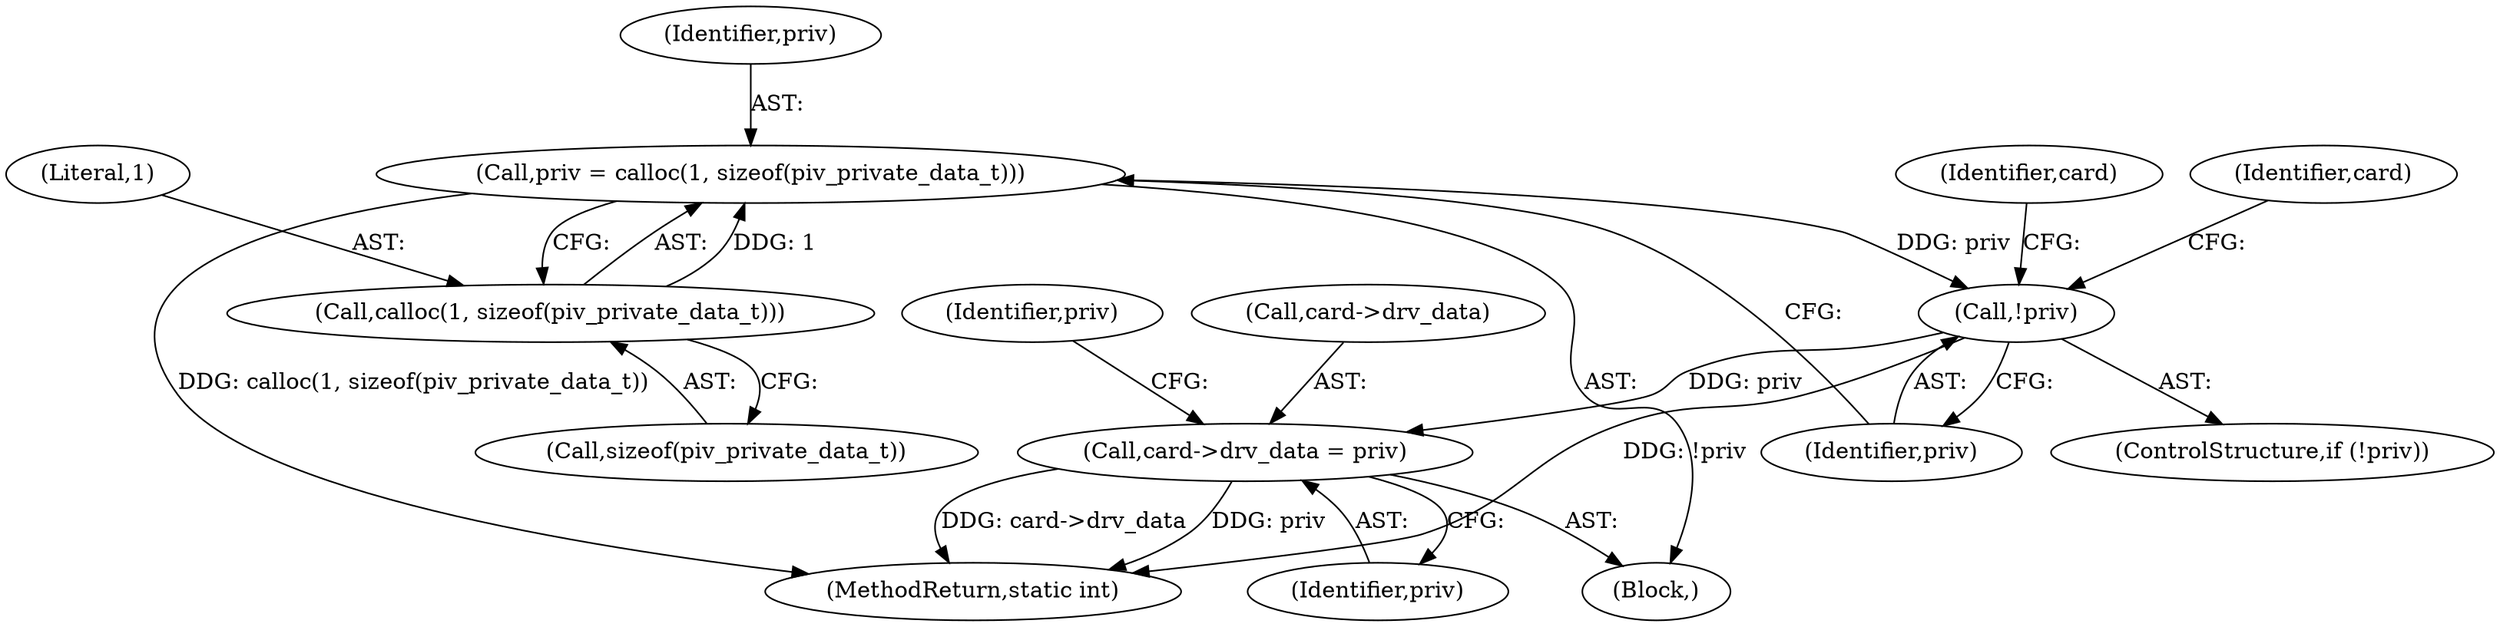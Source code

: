 digraph "0_OpenSC_8fe377e93b4b56060e5bbfb6f3142ceaeca744fa_15@API" {
"1000352" [label="(Call,priv = calloc(1, sizeof(piv_private_data_t)))"];
"1000354" [label="(Call,calloc(1, sizeof(piv_private_data_t)))"];
"1000359" [label="(Call,!priv)"];
"1000378" [label="(Call,card->drv_data = priv)"];
"1000379" [label="(Call,card->drv_data)"];
"1000516" [label="(MethodReturn,static int)"];
"1000363" [label="(Identifier,card)"];
"1000352" [label="(Call,priv = calloc(1, sizeof(piv_private_data_t)))"];
"1000353" [label="(Identifier,priv)"];
"1000359" [label="(Call,!priv)"];
"1000358" [label="(ControlStructure,if (!priv))"];
"1000382" [label="(Identifier,priv)"];
"1000354" [label="(Call,calloc(1, sizeof(piv_private_data_t)))"];
"1000355" [label="(Literal,1)"];
"1000360" [label="(Identifier,priv)"];
"1000385" [label="(Identifier,priv)"];
"1000369" [label="(Identifier,card)"];
"1000120" [label="(Block,)"];
"1000378" [label="(Call,card->drv_data = priv)"];
"1000356" [label="(Call,sizeof(piv_private_data_t))"];
"1000352" -> "1000120"  [label="AST: "];
"1000352" -> "1000354"  [label="CFG: "];
"1000353" -> "1000352"  [label="AST: "];
"1000354" -> "1000352"  [label="AST: "];
"1000360" -> "1000352"  [label="CFG: "];
"1000352" -> "1000516"  [label="DDG: calloc(1, sizeof(piv_private_data_t))"];
"1000354" -> "1000352"  [label="DDG: 1"];
"1000352" -> "1000359"  [label="DDG: priv"];
"1000354" -> "1000356"  [label="CFG: "];
"1000355" -> "1000354"  [label="AST: "];
"1000356" -> "1000354"  [label="AST: "];
"1000359" -> "1000358"  [label="AST: "];
"1000359" -> "1000360"  [label="CFG: "];
"1000360" -> "1000359"  [label="AST: "];
"1000363" -> "1000359"  [label="CFG: "];
"1000369" -> "1000359"  [label="CFG: "];
"1000359" -> "1000516"  [label="DDG: !priv"];
"1000359" -> "1000378"  [label="DDG: priv"];
"1000378" -> "1000120"  [label="AST: "];
"1000378" -> "1000382"  [label="CFG: "];
"1000379" -> "1000378"  [label="AST: "];
"1000382" -> "1000378"  [label="AST: "];
"1000385" -> "1000378"  [label="CFG: "];
"1000378" -> "1000516"  [label="DDG: card->drv_data"];
"1000378" -> "1000516"  [label="DDG: priv"];
}
